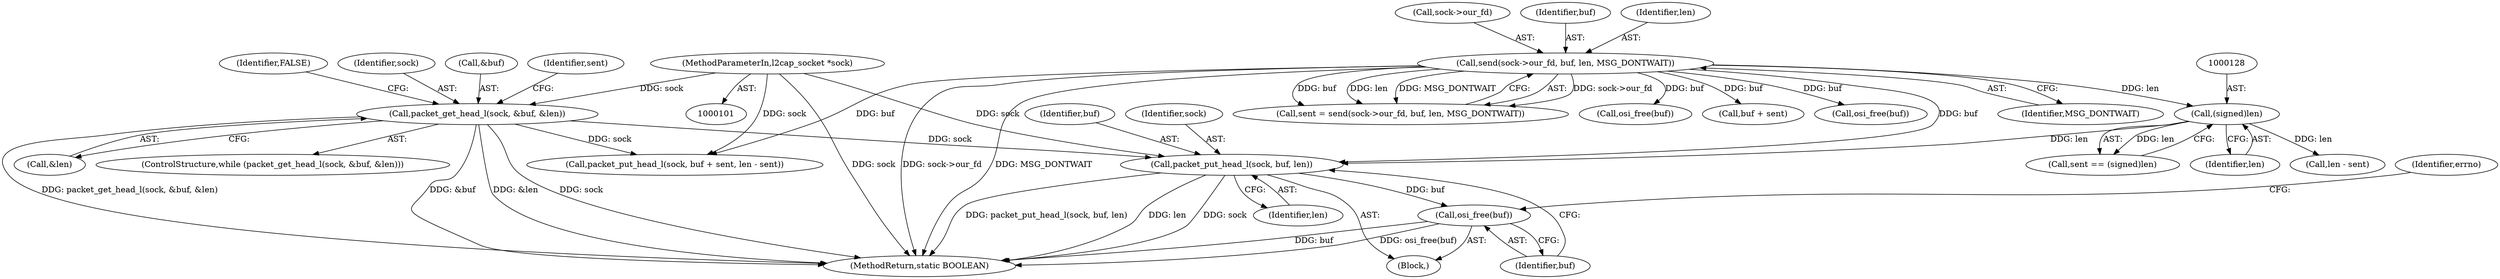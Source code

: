 digraph "1_Android_472271b153c5dc53c28beac55480a8d8434b2d5c_31@pointer" {
"1000155" [label="(Call,packet_put_head_l(sock, buf, len))"];
"1000107" [label="(Call,packet_get_head_l(sock, &buf, &len))"];
"1000102" [label="(MethodParameterIn,l2cap_socket *sock)"];
"1000117" [label="(Call,send(sock->our_fd, buf, len, MSG_DONTWAIT))"];
"1000127" [label="(Call,(signed)len)"];
"1000159" [label="(Call,osi_free(buf))"];
"1000146" [label="(Call,osi_free(buf))"];
"1000175" [label="(MethodReturn,static BOOLEAN)"];
"1000109" [label="(Call,&buf)"];
"1000154" [label="(Block,)"];
"1000115" [label="(Call,sent = send(sock->our_fd, buf, len, MSG_DONTWAIT))"];
"1000127" [label="(Call,(signed)len)"];
"1000138" [label="(Call,packet_put_head_l(sock, buf + sent, len - sent))"];
"1000116" [label="(Identifier,sent)"];
"1000155" [label="(Call,packet_put_head_l(sock, buf, len))"];
"1000118" [label="(Call,sock->our_fd)"];
"1000156" [label="(Identifier,sock)"];
"1000111" [label="(Call,&len)"];
"1000121" [label="(Identifier,buf)"];
"1000123" [label="(Identifier,MSG_DONTWAIT)"];
"1000122" [label="(Identifier,len)"];
"1000157" [label="(Identifier,buf)"];
"1000160" [label="(Identifier,buf)"];
"1000117" [label="(Call,send(sock->our_fd, buf, len, MSG_DONTWAIT))"];
"1000129" [label="(Identifier,len)"];
"1000174" [label="(Identifier,FALSE)"];
"1000130" [label="(Call,osi_free(buf))"];
"1000164" [label="(Identifier,errno)"];
"1000102" [label="(MethodParameterIn,l2cap_socket *sock)"];
"1000158" [label="(Identifier,len)"];
"1000143" [label="(Call,len - sent)"];
"1000107" [label="(Call,packet_get_head_l(sock, &buf, &len))"];
"1000140" [label="(Call,buf + sent)"];
"1000106" [label="(ControlStructure,while (packet_get_head_l(sock, &buf, &len)))"];
"1000125" [label="(Call,sent == (signed)len)"];
"1000159" [label="(Call,osi_free(buf))"];
"1000108" [label="(Identifier,sock)"];
"1000155" -> "1000154"  [label="AST: "];
"1000155" -> "1000158"  [label="CFG: "];
"1000156" -> "1000155"  [label="AST: "];
"1000157" -> "1000155"  [label="AST: "];
"1000158" -> "1000155"  [label="AST: "];
"1000160" -> "1000155"  [label="CFG: "];
"1000155" -> "1000175"  [label="DDG: packet_put_head_l(sock, buf, len)"];
"1000155" -> "1000175"  [label="DDG: len"];
"1000155" -> "1000175"  [label="DDG: sock"];
"1000107" -> "1000155"  [label="DDG: sock"];
"1000102" -> "1000155"  [label="DDG: sock"];
"1000117" -> "1000155"  [label="DDG: buf"];
"1000127" -> "1000155"  [label="DDG: len"];
"1000155" -> "1000159"  [label="DDG: buf"];
"1000107" -> "1000106"  [label="AST: "];
"1000107" -> "1000111"  [label="CFG: "];
"1000108" -> "1000107"  [label="AST: "];
"1000109" -> "1000107"  [label="AST: "];
"1000111" -> "1000107"  [label="AST: "];
"1000116" -> "1000107"  [label="CFG: "];
"1000174" -> "1000107"  [label="CFG: "];
"1000107" -> "1000175"  [label="DDG: sock"];
"1000107" -> "1000175"  [label="DDG: packet_get_head_l(sock, &buf, &len)"];
"1000107" -> "1000175"  [label="DDG: &buf"];
"1000107" -> "1000175"  [label="DDG: &len"];
"1000102" -> "1000107"  [label="DDG: sock"];
"1000107" -> "1000138"  [label="DDG: sock"];
"1000102" -> "1000101"  [label="AST: "];
"1000102" -> "1000175"  [label="DDG: sock"];
"1000102" -> "1000138"  [label="DDG: sock"];
"1000117" -> "1000115"  [label="AST: "];
"1000117" -> "1000123"  [label="CFG: "];
"1000118" -> "1000117"  [label="AST: "];
"1000121" -> "1000117"  [label="AST: "];
"1000122" -> "1000117"  [label="AST: "];
"1000123" -> "1000117"  [label="AST: "];
"1000115" -> "1000117"  [label="CFG: "];
"1000117" -> "1000175"  [label="DDG: sock->our_fd"];
"1000117" -> "1000175"  [label="DDG: MSG_DONTWAIT"];
"1000117" -> "1000115"  [label="DDG: sock->our_fd"];
"1000117" -> "1000115"  [label="DDG: buf"];
"1000117" -> "1000115"  [label="DDG: len"];
"1000117" -> "1000115"  [label="DDG: MSG_DONTWAIT"];
"1000117" -> "1000127"  [label="DDG: len"];
"1000117" -> "1000130"  [label="DDG: buf"];
"1000117" -> "1000138"  [label="DDG: buf"];
"1000117" -> "1000140"  [label="DDG: buf"];
"1000117" -> "1000146"  [label="DDG: buf"];
"1000127" -> "1000125"  [label="AST: "];
"1000127" -> "1000129"  [label="CFG: "];
"1000128" -> "1000127"  [label="AST: "];
"1000129" -> "1000127"  [label="AST: "];
"1000125" -> "1000127"  [label="CFG: "];
"1000127" -> "1000125"  [label="DDG: len"];
"1000127" -> "1000143"  [label="DDG: len"];
"1000159" -> "1000154"  [label="AST: "];
"1000159" -> "1000160"  [label="CFG: "];
"1000160" -> "1000159"  [label="AST: "];
"1000164" -> "1000159"  [label="CFG: "];
"1000159" -> "1000175"  [label="DDG: buf"];
"1000159" -> "1000175"  [label="DDG: osi_free(buf)"];
}
